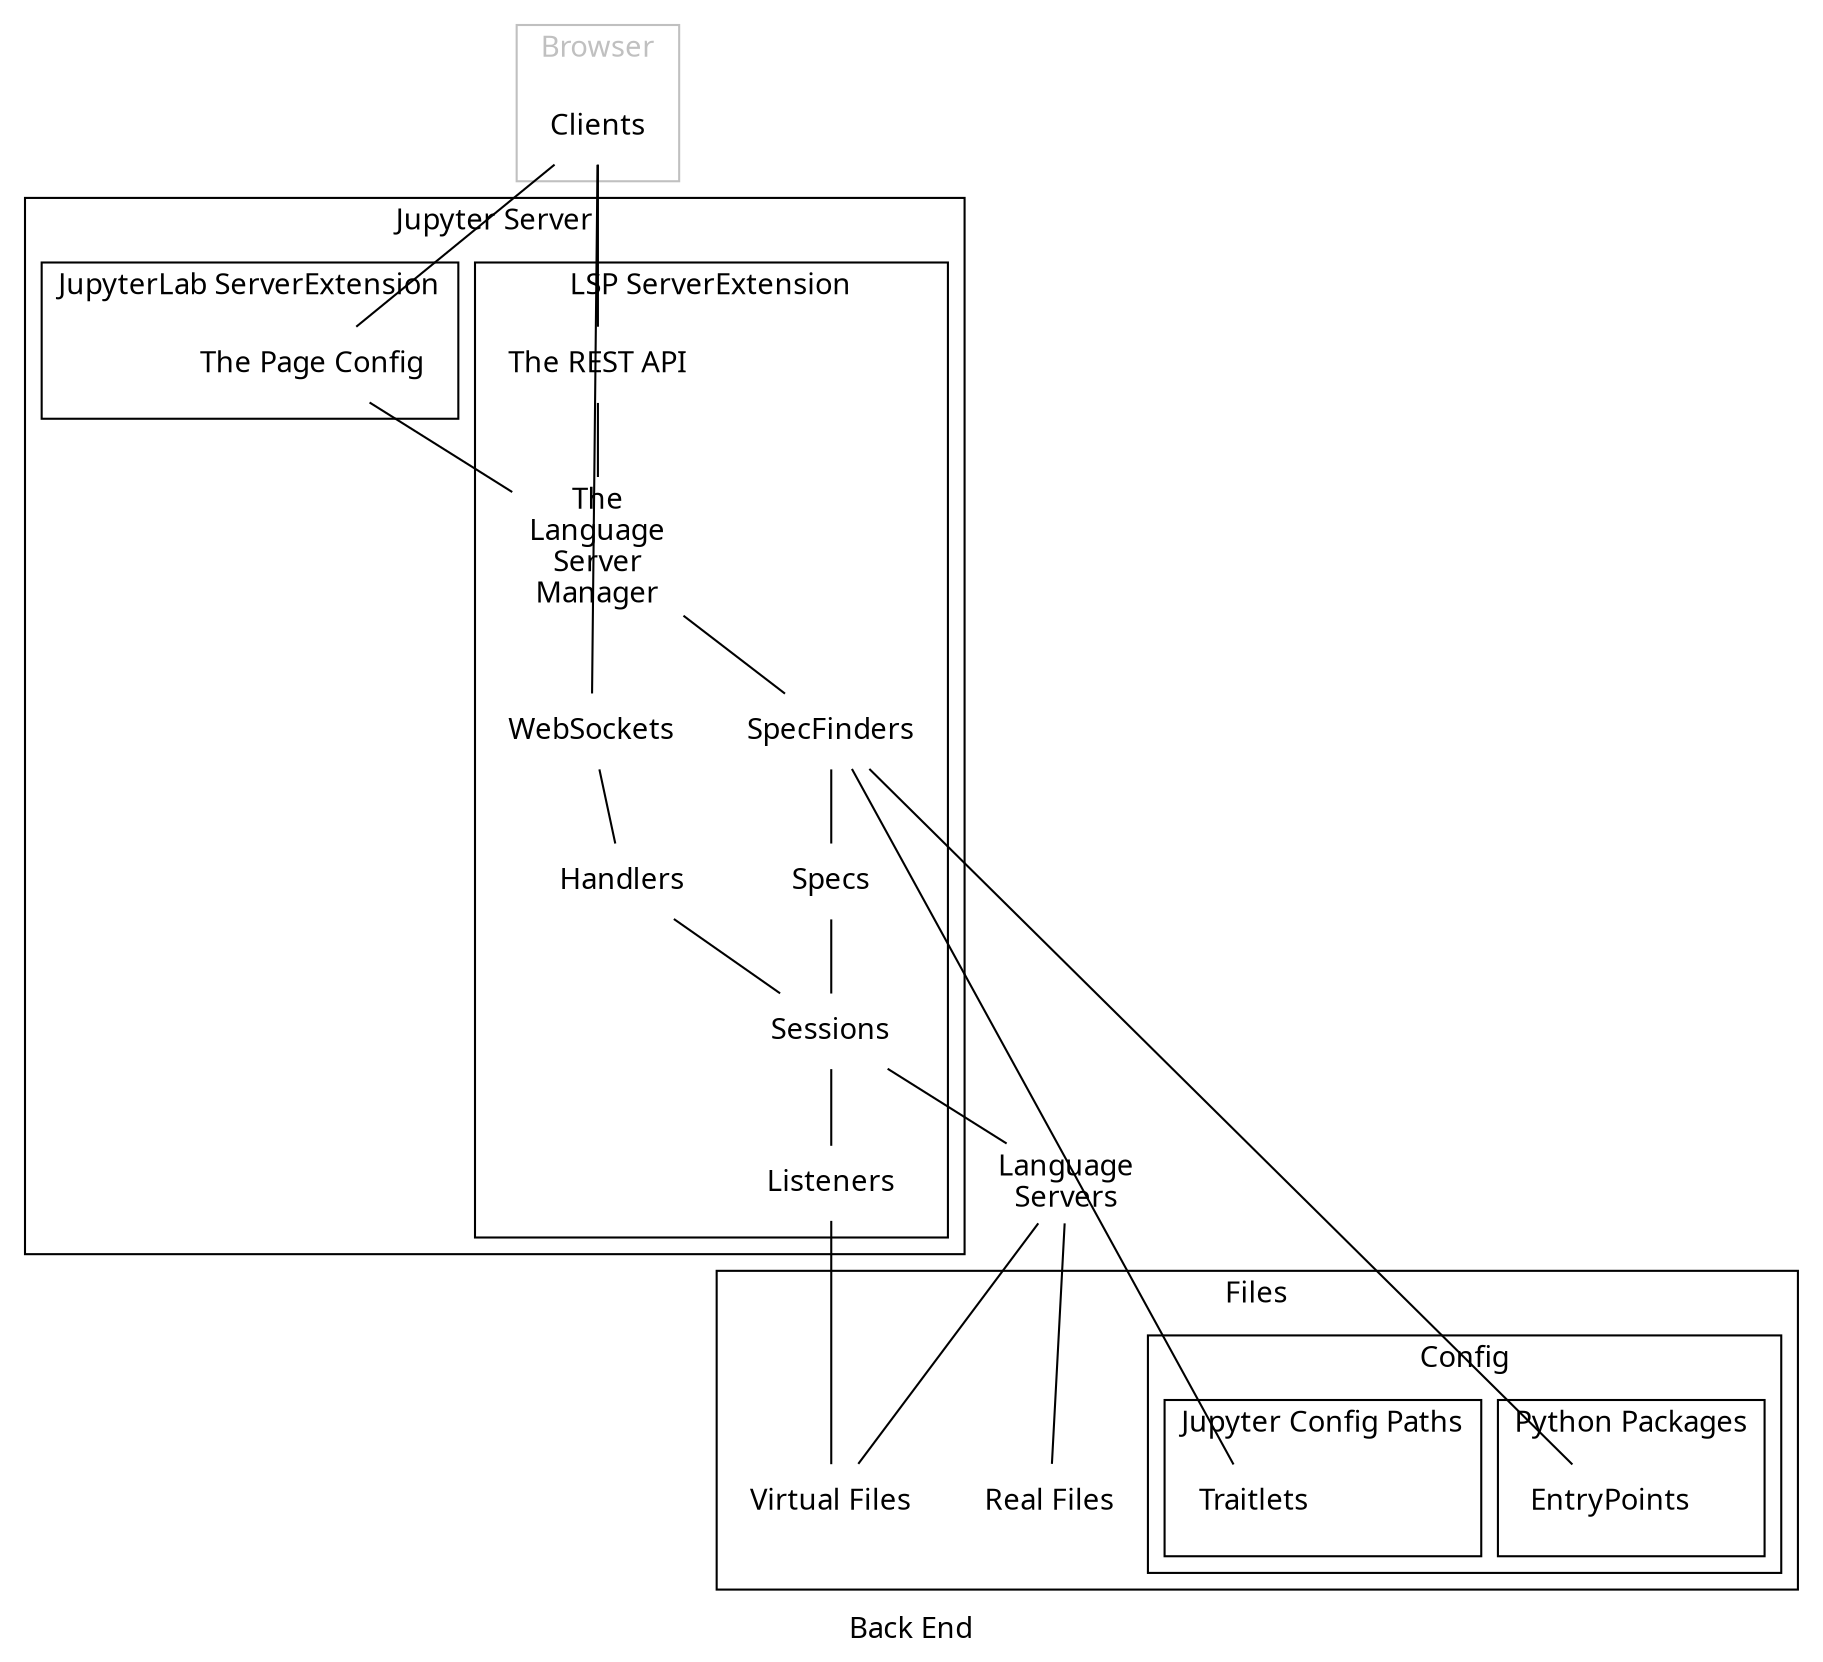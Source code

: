 graph backend {
    label="Back End"
    splines="line"
    fontname="sans-serif"
    node[shape=none fontname="sans-serif"]
    edge[fontname="sans-serif"]
    subgraph cluster_browser {
    graph[fontcolor=grey color=grey]
        label=Browser
        Clients
    }
    subgraph cluster_notebook { label="Jupyter Server"
        subgraph cluster_lsp { label="LSP ServerExtension"
            Sessions
            Manager[label="The\nLanguage\nServer\nManager"]
            Handlers
            WebSockets
            SpecFinders
            Specs
            Listeners
            RestAPI[label="The REST API"]
        }
        subgraph cluster_lab_ext { label="JupyterLab ServerExtension"
            PageConfig[label="The Page Config"]
        }
    }

    subgraph cluster_files { label="Files"
        RealFiles[label="Real Files"]
        VirtualFiles[label="Virtual Files"]
        subgraph cluster_config { label="Config"
            subgraph cluster_jupyter_cfg { label="Jupyter Config Paths"
                Traitlets
            }
            subgraph cluster_python_pkgs { label="Python Packages"
                EntryPoints
            }
        }
    }

    LanguageServers[label="Language\nServers"]
    Clients -- {RestAPI PageConfig} -- Manager
    Clients -- WebSockets -- Handlers -- Sessions -- LanguageServers
    {Manager Traitlets EntryPoints} -- SpecFinders -- Specs
    Specs -- Sessions
    Sessions -- Listeners -- VirtualFiles
    LanguageServers -- {RealFiles VirtualFiles}
}
